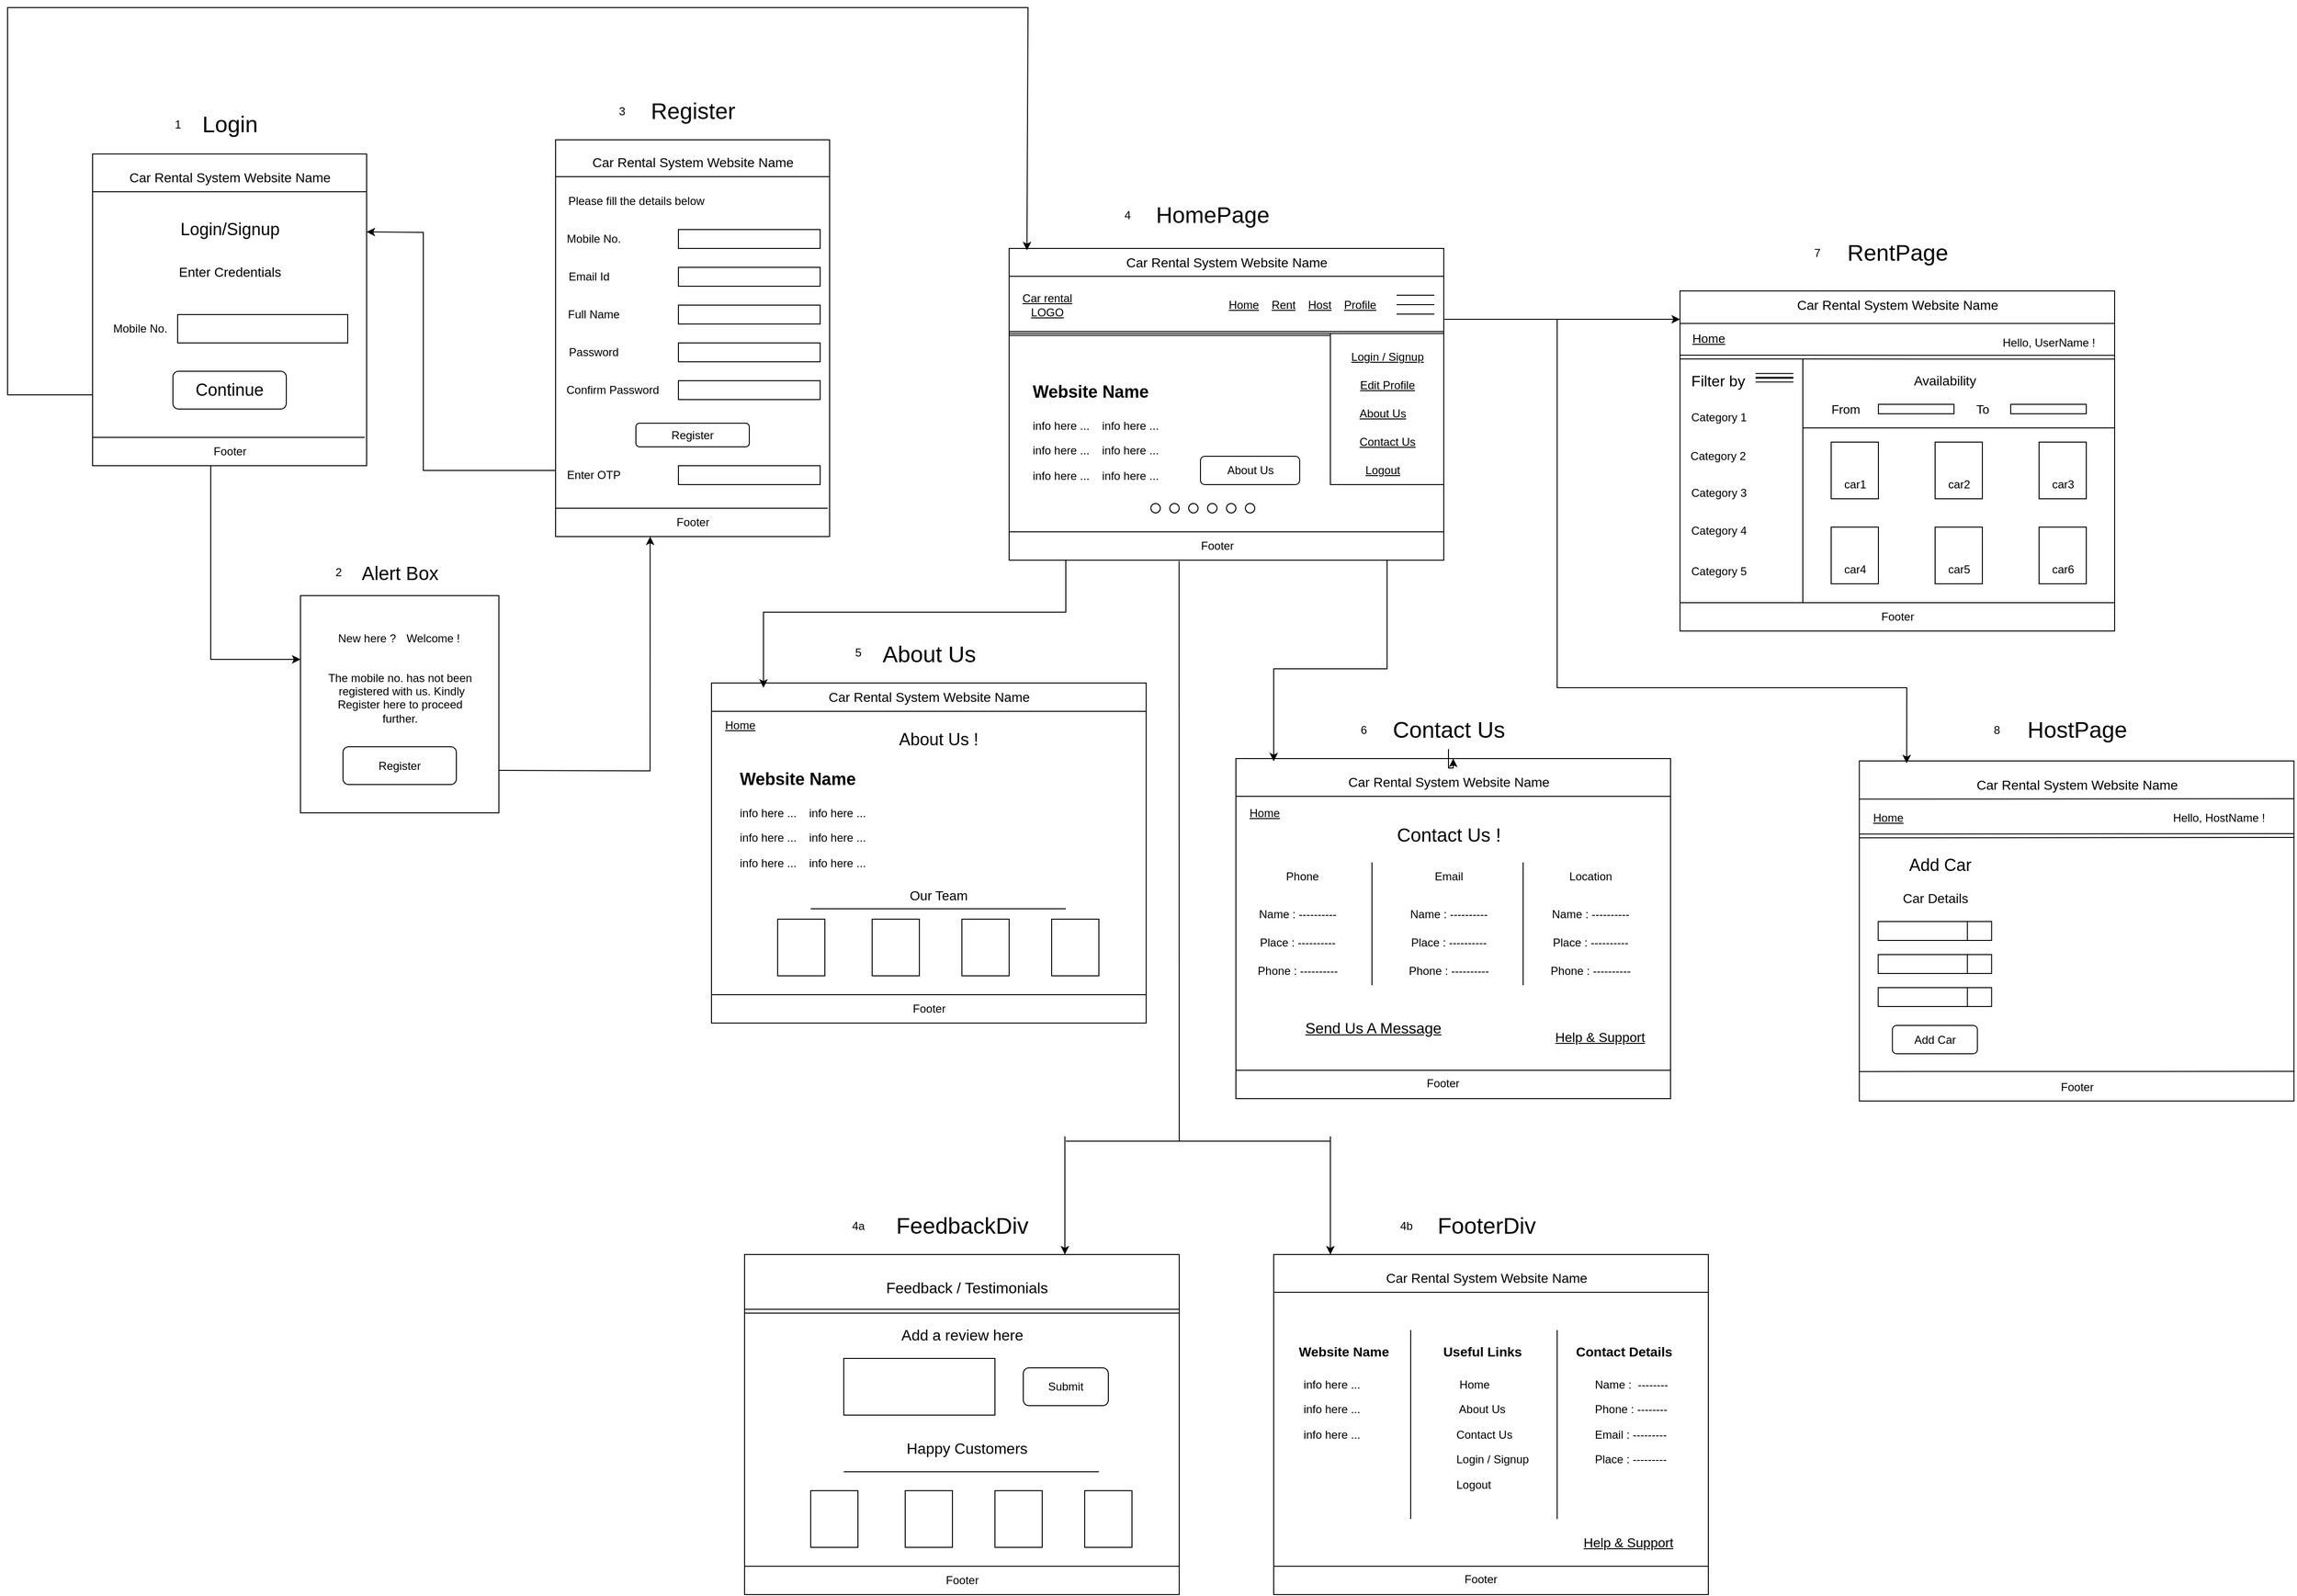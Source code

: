 <mxfile version="22.1.4" type="device">
  <diagram name="Page-1" id="d1fSnwdY0fgnWP945m82">
    <mxGraphModel dx="4855" dy="1988" grid="1" gridSize="10" guides="1" tooltips="1" connect="1" arrows="1" fold="1" page="1" pageScale="1" pageWidth="850" pageHeight="1100" math="0" shadow="0">
      <root>
        <mxCell id="0" />
        <mxCell id="1" parent="0" />
        <mxCell id="uoR5SwAv-VkT-o3-R5-F-2" value="" style="rounded=0;whiteSpace=wrap;html=1;" vertex="1" parent="1">
          <mxGeometry x="-350" y="235" width="290" height="330" as="geometry" />
        </mxCell>
        <mxCell id="uoR5SwAv-VkT-o3-R5-F-3" value="" style="rounded=0;whiteSpace=wrap;html=1;" vertex="1" parent="1">
          <mxGeometry x="-130" y="702.5" width="210" height="230" as="geometry" />
        </mxCell>
        <mxCell id="uoR5SwAv-VkT-o3-R5-F-9" value="" style="endArrow=none;html=1;rounded=0;" edge="1" parent="1">
          <mxGeometry width="50" height="50" relative="1" as="geometry">
            <mxPoint x="-350" y="275" as="sourcePoint" />
            <mxPoint x="-60" y="275" as="targetPoint" />
          </mxGeometry>
        </mxCell>
        <mxCell id="uoR5SwAv-VkT-o3-R5-F-10" value="&lt;font style=&quot;font-size: 14px;&quot;&gt;Car Rental System Website Name&lt;/font&gt;" style="text;html=1;align=center;verticalAlign=middle;resizable=0;points=[];autosize=1;strokeColor=none;fillColor=none;" vertex="1" parent="1">
          <mxGeometry x="-325" y="245" width="240" height="30" as="geometry" />
        </mxCell>
        <mxCell id="uoR5SwAv-VkT-o3-R5-F-11" value="&lt;font style=&quot;font-size: 18px;&quot;&gt;Login/Signup&lt;/font&gt;" style="text;html=1;align=center;verticalAlign=middle;resizable=0;points=[];autosize=1;strokeColor=none;fillColor=none;" vertex="1" parent="1">
          <mxGeometry x="-270" y="295" width="130" height="40" as="geometry" />
        </mxCell>
        <mxCell id="uoR5SwAv-VkT-o3-R5-F-12" value="&lt;font style=&quot;font-size: 14px;&quot;&gt;Enter Credentials&lt;/font&gt;" style="text;html=1;align=center;verticalAlign=middle;resizable=0;points=[];autosize=1;strokeColor=none;fillColor=none;" vertex="1" parent="1">
          <mxGeometry x="-270" y="345" width="130" height="30" as="geometry" />
        </mxCell>
        <mxCell id="uoR5SwAv-VkT-o3-R5-F-14" value="" style="rounded=0;whiteSpace=wrap;html=1;" vertex="1" parent="1">
          <mxGeometry x="-260" y="405" width="180" height="30" as="geometry" />
        </mxCell>
        <mxCell id="uoR5SwAv-VkT-o3-R5-F-17" value="Mobile No." style="text;html=1;align=center;verticalAlign=middle;resizable=0;points=[];autosize=1;strokeColor=none;fillColor=none;" vertex="1" parent="1">
          <mxGeometry x="-340" y="405" width="80" height="30" as="geometry" />
        </mxCell>
        <mxCell id="uoR5SwAv-VkT-o3-R5-F-18" value="&lt;font style=&quot;font-size: 18px;&quot;&gt;Continue&lt;/font&gt;" style="rounded=1;whiteSpace=wrap;html=1;" vertex="1" parent="1">
          <mxGeometry x="-265" y="465" width="120" height="40" as="geometry" />
        </mxCell>
        <mxCell id="uoR5SwAv-VkT-o3-R5-F-19" value="" style="endArrow=none;html=1;rounded=0;entryX=0.993;entryY=0.909;entryDx=0;entryDy=0;entryPerimeter=0;" edge="1" parent="1" target="uoR5SwAv-VkT-o3-R5-F-2">
          <mxGeometry width="50" height="50" relative="1" as="geometry">
            <mxPoint x="-350" y="535" as="sourcePoint" />
            <mxPoint x="-120" y="535" as="targetPoint" />
          </mxGeometry>
        </mxCell>
        <mxCell id="uoR5SwAv-VkT-o3-R5-F-20" value="Footer" style="text;html=1;align=center;verticalAlign=middle;resizable=0;points=[];autosize=1;strokeColor=none;fillColor=none;" vertex="1" parent="1">
          <mxGeometry x="-235" y="535" width="60" height="30" as="geometry" />
        </mxCell>
        <mxCell id="uoR5SwAv-VkT-o3-R5-F-22" value="&lt;font style=&quot;font-size: 20px;&quot;&gt;Alert Box&lt;/font&gt;" style="text;html=1;align=center;verticalAlign=middle;resizable=0;points=[];autosize=1;strokeColor=none;fillColor=none;" vertex="1" parent="1">
          <mxGeometry x="-75" y="657.5" width="100" height="40" as="geometry" />
        </mxCell>
        <mxCell id="uoR5SwAv-VkT-o3-R5-F-23" value="New here ?" style="text;html=1;align=center;verticalAlign=middle;resizable=0;points=[];autosize=1;strokeColor=none;fillColor=none;" vertex="1" parent="1">
          <mxGeometry x="-100" y="732.5" width="80" height="30" as="geometry" />
        </mxCell>
        <mxCell id="uoR5SwAv-VkT-o3-R5-F-24" value="Welcome !" style="text;html=1;align=center;verticalAlign=middle;resizable=0;points=[];autosize=1;strokeColor=none;fillColor=none;" vertex="1" parent="1">
          <mxGeometry x="-30" y="732.5" width="80" height="30" as="geometry" />
        </mxCell>
        <mxCell id="uoR5SwAv-VkT-o3-R5-F-25" value="&lt;div&gt;The mobile no. has not been&lt;/div&gt;&lt;div&gt;&amp;nbsp;registered with us. Kindly&lt;/div&gt;&lt;div&gt;Register here to proceed &lt;br&gt;&lt;/div&gt;&lt;div&gt;further.&lt;/div&gt;&lt;div&gt;&lt;br&gt; &lt;/div&gt;" style="text;html=1;align=center;verticalAlign=middle;resizable=0;points=[];autosize=1;strokeColor=none;fillColor=none;" vertex="1" parent="1">
          <mxGeometry x="-115" y="772.5" width="180" height="90" as="geometry" />
        </mxCell>
        <mxCell id="uoR5SwAv-VkT-o3-R5-F-26" value="Register" style="rounded=1;whiteSpace=wrap;html=1;" vertex="1" parent="1">
          <mxGeometry x="-85" y="862.5" width="120" height="40" as="geometry" />
        </mxCell>
        <mxCell id="uoR5SwAv-VkT-o3-R5-F-27" value="" style="rounded=0;whiteSpace=wrap;html=1;" vertex="1" parent="1">
          <mxGeometry x="140" y="220" width="290" height="420" as="geometry" />
        </mxCell>
        <mxCell id="uoR5SwAv-VkT-o3-R5-F-28" value="" style="endArrow=none;html=1;rounded=0;" edge="1" parent="1">
          <mxGeometry width="50" height="50" relative="1" as="geometry">
            <mxPoint x="140" y="259" as="sourcePoint" />
            <mxPoint x="430" y="259" as="targetPoint" />
          </mxGeometry>
        </mxCell>
        <mxCell id="uoR5SwAv-VkT-o3-R5-F-29" value="&lt;font style=&quot;font-size: 14px;&quot;&gt;Car Rental System Website Name&lt;/font&gt;" style="text;html=1;align=center;verticalAlign=middle;resizable=0;points=[];autosize=1;strokeColor=none;fillColor=none;" vertex="1" parent="1">
          <mxGeometry x="165" y="229" width="240" height="30" as="geometry" />
        </mxCell>
        <mxCell id="uoR5SwAv-VkT-o3-R5-F-32" value="Footer" style="text;html=1;align=center;verticalAlign=middle;resizable=0;points=[];autosize=1;strokeColor=none;fillColor=none;" vertex="1" parent="1">
          <mxGeometry x="255" y="610" width="60" height="30" as="geometry" />
        </mxCell>
        <mxCell id="uoR5SwAv-VkT-o3-R5-F-33" value="Please fill the details below" style="text;html=1;align=center;verticalAlign=middle;resizable=0;points=[];autosize=1;strokeColor=none;fillColor=none;" vertex="1" parent="1">
          <mxGeometry x="140" y="270" width="170" height="30" as="geometry" />
        </mxCell>
        <mxCell id="uoR5SwAv-VkT-o3-R5-F-34" value="Mobile No." style="text;html=1;align=center;verticalAlign=middle;resizable=0;points=[];autosize=1;strokeColor=none;fillColor=none;" vertex="1" parent="1">
          <mxGeometry x="140" y="310" width="80" height="30" as="geometry" />
        </mxCell>
        <mxCell id="uoR5SwAv-VkT-o3-R5-F-35" value="Email Id" style="text;html=1;align=center;verticalAlign=middle;resizable=0;points=[];autosize=1;strokeColor=none;fillColor=none;" vertex="1" parent="1">
          <mxGeometry x="140" y="350" width="70" height="30" as="geometry" />
        </mxCell>
        <mxCell id="uoR5SwAv-VkT-o3-R5-F-36" value="Full Name" style="text;html=1;align=center;verticalAlign=middle;resizable=0;points=[];autosize=1;strokeColor=none;fillColor=none;" vertex="1" parent="1">
          <mxGeometry x="140" y="390" width="80" height="30" as="geometry" />
        </mxCell>
        <mxCell id="uoR5SwAv-VkT-o3-R5-F-37" value="Password" style="text;html=1;align=center;verticalAlign=middle;resizable=0;points=[];autosize=1;strokeColor=none;fillColor=none;" vertex="1" parent="1">
          <mxGeometry x="140" y="430" width="80" height="30" as="geometry" />
        </mxCell>
        <mxCell id="uoR5SwAv-VkT-o3-R5-F-38" value="Confirm Password" style="text;html=1;align=center;verticalAlign=middle;resizable=0;points=[];autosize=1;strokeColor=none;fillColor=none;" vertex="1" parent="1">
          <mxGeometry x="140" y="470" width="120" height="30" as="geometry" />
        </mxCell>
        <mxCell id="uoR5SwAv-VkT-o3-R5-F-40" value="" style="rounded=0;whiteSpace=wrap;html=1;" vertex="1" parent="1">
          <mxGeometry x="270" y="475" width="150" height="20" as="geometry" />
        </mxCell>
        <mxCell id="uoR5SwAv-VkT-o3-R5-F-41" value="" style="rounded=0;whiteSpace=wrap;html=1;" vertex="1" parent="1">
          <mxGeometry x="270" y="435" width="150" height="20" as="geometry" />
        </mxCell>
        <mxCell id="uoR5SwAv-VkT-o3-R5-F-42" value="" style="rounded=0;whiteSpace=wrap;html=1;" vertex="1" parent="1">
          <mxGeometry x="270" y="395" width="150" height="20" as="geometry" />
        </mxCell>
        <mxCell id="uoR5SwAv-VkT-o3-R5-F-43" value="" style="rounded=0;whiteSpace=wrap;html=1;" vertex="1" parent="1">
          <mxGeometry x="270" y="355" width="150" height="20" as="geometry" />
        </mxCell>
        <mxCell id="uoR5SwAv-VkT-o3-R5-F-44" value="" style="rounded=0;whiteSpace=wrap;html=1;" vertex="1" parent="1">
          <mxGeometry x="270" y="315" width="150" height="20" as="geometry" />
        </mxCell>
        <mxCell id="uoR5SwAv-VkT-o3-R5-F-47" value="" style="endArrow=none;html=1;rounded=0;" edge="1" parent="1">
          <mxGeometry width="50" height="50" relative="1" as="geometry">
            <mxPoint x="1070" y="295" as="sourcePoint" />
            <mxPoint x="1070" y="295" as="targetPoint" />
          </mxGeometry>
        </mxCell>
        <mxCell id="uoR5SwAv-VkT-o3-R5-F-48" value="" style="endArrow=none;html=1;rounded=0;entryX=0.993;entryY=0.909;entryDx=0;entryDy=0;entryPerimeter=0;" edge="1" parent="1">
          <mxGeometry width="50" height="50" relative="1" as="geometry">
            <mxPoint x="140" y="610" as="sourcePoint" />
            <mxPoint x="428" y="610" as="targetPoint" />
          </mxGeometry>
        </mxCell>
        <mxCell id="uoR5SwAv-VkT-o3-R5-F-49" value="Register" style="rounded=1;whiteSpace=wrap;html=1;" vertex="1" parent="1">
          <mxGeometry x="225" y="520" width="120" height="25" as="geometry" />
        </mxCell>
        <mxCell id="uoR5SwAv-VkT-o3-R5-F-50" value="Enter OTP" style="text;html=1;align=center;verticalAlign=middle;resizable=0;points=[];autosize=1;strokeColor=none;fillColor=none;" vertex="1" parent="1">
          <mxGeometry x="140" y="560" width="80" height="30" as="geometry" />
        </mxCell>
        <mxCell id="uoR5SwAv-VkT-o3-R5-F-51" value="" style="rounded=0;whiteSpace=wrap;html=1;" vertex="1" parent="1">
          <mxGeometry x="270" y="565" width="150" height="20" as="geometry" />
        </mxCell>
        <mxCell id="uoR5SwAv-VkT-o3-R5-F-52" value="&lt;font style=&quot;font-size: 24px;&quot;&gt;Login&lt;/font&gt;" style="text;html=1;align=center;verticalAlign=middle;resizable=0;points=[];autosize=1;strokeColor=none;fillColor=none;" vertex="1" parent="1">
          <mxGeometry x="-245" y="184" width="80" height="40" as="geometry" />
        </mxCell>
        <mxCell id="uoR5SwAv-VkT-o3-R5-F-53" value="&lt;font style=&quot;font-size: 24px;&quot;&gt;Register&lt;/font&gt;" style="text;html=1;align=center;verticalAlign=middle;resizable=0;points=[];autosize=1;strokeColor=none;fillColor=none;" vertex="1" parent="1">
          <mxGeometry x="230" y="170" width="110" height="40" as="geometry" />
        </mxCell>
        <mxCell id="uoR5SwAv-VkT-o3-R5-F-54" value="" style="rounded=0;whiteSpace=wrap;html=1;" vertex="1" parent="1">
          <mxGeometry x="620" y="335" width="460" height="330" as="geometry" />
        </mxCell>
        <mxCell id="uoR5SwAv-VkT-o3-R5-F-57" value="" style="endArrow=none;html=1;rounded=0;entryX=1;entryY=0.894;entryDx=0;entryDy=0;entryPerimeter=0;" edge="1" parent="1">
          <mxGeometry width="50" height="50" relative="1" as="geometry">
            <mxPoint x="620" y="635" as="sourcePoint" />
            <mxPoint x="1080" y="635.02" as="targetPoint" />
          </mxGeometry>
        </mxCell>
        <mxCell id="uoR5SwAv-VkT-o3-R5-F-58" value="Footer" style="text;html=1;align=center;verticalAlign=middle;resizable=0;points=[];autosize=1;strokeColor=none;fillColor=none;" vertex="1" parent="1">
          <mxGeometry x="810" y="635" width="60" height="30" as="geometry" />
        </mxCell>
        <mxCell id="uoR5SwAv-VkT-o3-R5-F-59" value="" style="endArrow=none;html=1;rounded=0;entryX=1;entryY=0.894;entryDx=0;entryDy=0;entryPerimeter=0;" edge="1" parent="1">
          <mxGeometry width="50" height="50" relative="1" as="geometry">
            <mxPoint x="620" y="364.5" as="sourcePoint" />
            <mxPoint x="1080" y="364.5" as="targetPoint" />
          </mxGeometry>
        </mxCell>
        <mxCell id="uoR5SwAv-VkT-o3-R5-F-61" value="&lt;font style=&quot;font-size: 14px;&quot;&gt;Car Rental System Website Name&lt;/font&gt;" style="text;html=1;align=center;verticalAlign=middle;resizable=0;points=[];autosize=1;strokeColor=none;fillColor=none;" vertex="1" parent="1">
          <mxGeometry x="730" y="335" width="240" height="30" as="geometry" />
        </mxCell>
        <mxCell id="uoR5SwAv-VkT-o3-R5-F-63" value="" style="endArrow=none;html=1;rounded=0;" edge="1" parent="1">
          <mxGeometry width="50" height="50" relative="1" as="geometry">
            <mxPoint x="620" y="425" as="sourcePoint" />
            <mxPoint x="1080" y="425" as="targetPoint" />
          </mxGeometry>
        </mxCell>
        <mxCell id="uoR5SwAv-VkT-o3-R5-F-64" value="&lt;div&gt;&lt;u&gt;Car rental &lt;br&gt;&lt;/u&gt;&lt;/div&gt;&lt;div&gt;&lt;u&gt;LOGO&lt;br&gt;&lt;/u&gt;&lt;/div&gt;" style="text;html=1;align=center;verticalAlign=middle;resizable=0;points=[];autosize=1;strokeColor=none;fillColor=none;" vertex="1" parent="1">
          <mxGeometry x="620" y="375" width="80" height="40" as="geometry" />
        </mxCell>
        <mxCell id="uoR5SwAv-VkT-o3-R5-F-65" value="&lt;u&gt;Home&lt;/u&gt;&amp;nbsp;&amp;nbsp;&amp;nbsp; &lt;u&gt;Rent&lt;/u&gt;&amp;nbsp;&amp;nbsp;&amp;nbsp; &lt;u&gt;Host&lt;/u&gt;&amp;nbsp;&amp;nbsp;&amp;nbsp; &lt;u&gt;Profile&lt;/u&gt;" style="text;html=1;align=center;verticalAlign=middle;resizable=0;points=[];autosize=1;strokeColor=none;fillColor=none;" vertex="1" parent="1">
          <mxGeometry x="840" y="380" width="180" height="30" as="geometry" />
        </mxCell>
        <mxCell id="uoR5SwAv-VkT-o3-R5-F-66" value="" style="shape=link;html=1;rounded=0;" edge="1" parent="1">
          <mxGeometry width="100" relative="1" as="geometry">
            <mxPoint x="620" y="425" as="sourcePoint" />
            <mxPoint x="1080" y="425" as="targetPoint" />
          </mxGeometry>
        </mxCell>
        <mxCell id="uoR5SwAv-VkT-o3-R5-F-68" value="" style="endArrow=none;html=1;rounded=0;" edge="1" parent="1">
          <mxGeometry width="50" height="50" relative="1" as="geometry">
            <mxPoint x="1030" y="384.5" as="sourcePoint" />
            <mxPoint x="1070" y="384.5" as="targetPoint" />
          </mxGeometry>
        </mxCell>
        <mxCell id="uoR5SwAv-VkT-o3-R5-F-69" value="" style="endArrow=none;html=1;rounded=0;" edge="1" parent="1">
          <mxGeometry width="50" height="50" relative="1" as="geometry">
            <mxPoint x="1030" y="394.5" as="sourcePoint" />
            <mxPoint x="1070" y="394.5" as="targetPoint" />
          </mxGeometry>
        </mxCell>
        <mxCell id="uoR5SwAv-VkT-o3-R5-F-70" value="" style="endArrow=none;html=1;rounded=0;" edge="1" parent="1">
          <mxGeometry width="50" height="50" relative="1" as="geometry">
            <mxPoint x="1030" y="404.5" as="sourcePoint" />
            <mxPoint x="1070" y="404.5" as="targetPoint" />
          </mxGeometry>
        </mxCell>
        <mxCell id="uoR5SwAv-VkT-o3-R5-F-71" value="" style="rounded=0;whiteSpace=wrap;html=1;" vertex="1" parent="1">
          <mxGeometry x="960" y="425" width="120" height="160" as="geometry" />
        </mxCell>
        <mxCell id="uoR5SwAv-VkT-o3-R5-F-72" value="&lt;u&gt;Login / Signup&lt;/u&gt;" style="text;html=1;align=center;verticalAlign=middle;resizable=0;points=[];autosize=1;strokeColor=none;fillColor=none;" vertex="1" parent="1">
          <mxGeometry x="970" y="435" width="100" height="30" as="geometry" />
        </mxCell>
        <mxCell id="uoR5SwAv-VkT-o3-R5-F-73" value="&lt;u&gt;Edit Profile&lt;/u&gt;" style="text;html=1;align=center;verticalAlign=middle;resizable=0;points=[];autosize=1;strokeColor=none;fillColor=none;" vertex="1" parent="1">
          <mxGeometry x="980" y="465" width="80" height="30" as="geometry" />
        </mxCell>
        <mxCell id="uoR5SwAv-VkT-o3-R5-F-74" value="&lt;u&gt;About Us&lt;/u&gt;" style="text;html=1;align=center;verticalAlign=middle;resizable=0;points=[];autosize=1;strokeColor=none;fillColor=none;" vertex="1" parent="1">
          <mxGeometry x="980" y="495" width="70" height="30" as="geometry" />
        </mxCell>
        <mxCell id="uoR5SwAv-VkT-o3-R5-F-75" value="&lt;u&gt;Contact Us&lt;/u&gt;" style="text;html=1;align=center;verticalAlign=middle;resizable=0;points=[];autosize=1;strokeColor=none;fillColor=none;" vertex="1" parent="1">
          <mxGeometry x="980" y="525" width="80" height="30" as="geometry" />
        </mxCell>
        <mxCell id="uoR5SwAv-VkT-o3-R5-F-76" value="&lt;u&gt;Logout&lt;/u&gt;" style="text;html=1;align=center;verticalAlign=middle;resizable=0;points=[];autosize=1;strokeColor=none;fillColor=none;" vertex="1" parent="1">
          <mxGeometry x="985" y="555" width="60" height="30" as="geometry" />
        </mxCell>
        <mxCell id="uoR5SwAv-VkT-o3-R5-F-77" value="&lt;h1&gt;&lt;font style=&quot;font-size: 18px;&quot;&gt;Website Name&lt;/font&gt;&lt;br&gt;&lt;/h1&gt;&lt;p&gt;info here ...&amp;nbsp;&amp;nbsp;&amp;nbsp; info here ...&amp;nbsp; &lt;br&gt;&lt;/p&gt;&lt;p&gt;info here ... &amp;nbsp;&amp;nbsp; info here ... &lt;br&gt;&lt;/p&gt;&lt;p&gt;info here ...&amp;nbsp;&amp;nbsp;&amp;nbsp; info here ...&lt;br&gt;&lt;/p&gt;&lt;p&gt;&lt;/p&gt;" style="text;html=1;strokeColor=none;fillColor=none;spacing=5;spacingTop=-20;whiteSpace=wrap;overflow=hidden;rounded=0;" vertex="1" parent="1">
          <mxGeometry x="640" y="465" width="190" height="120" as="geometry" />
        </mxCell>
        <mxCell id="uoR5SwAv-VkT-o3-R5-F-79" value="About Us" style="rounded=1;whiteSpace=wrap;html=1;" vertex="1" parent="1">
          <mxGeometry x="822.5" y="555" width="105" height="30" as="geometry" />
        </mxCell>
        <mxCell id="uoR5SwAv-VkT-o3-R5-F-81" value="" style="ellipse;whiteSpace=wrap;html=1;aspect=fixed;" vertex="1" parent="1">
          <mxGeometry x="770" y="605" width="10" height="10" as="geometry" />
        </mxCell>
        <mxCell id="uoR5SwAv-VkT-o3-R5-F-82" value="" style="ellipse;whiteSpace=wrap;html=1;aspect=fixed;" vertex="1" parent="1">
          <mxGeometry x="790" y="605" width="10" height="10" as="geometry" />
        </mxCell>
        <mxCell id="uoR5SwAv-VkT-o3-R5-F-83" value="" style="ellipse;whiteSpace=wrap;html=1;aspect=fixed;" vertex="1" parent="1">
          <mxGeometry x="810" y="605" width="10" height="10" as="geometry" />
        </mxCell>
        <mxCell id="uoR5SwAv-VkT-o3-R5-F-84" value="" style="ellipse;whiteSpace=wrap;html=1;aspect=fixed;" vertex="1" parent="1">
          <mxGeometry x="830" y="605" width="10" height="10" as="geometry" />
        </mxCell>
        <mxCell id="uoR5SwAv-VkT-o3-R5-F-85" value="" style="ellipse;whiteSpace=wrap;html=1;aspect=fixed;" vertex="1" parent="1">
          <mxGeometry x="850" y="605" width="10" height="10" as="geometry" />
        </mxCell>
        <mxCell id="uoR5SwAv-VkT-o3-R5-F-86" value="" style="ellipse;whiteSpace=wrap;html=1;aspect=fixed;" vertex="1" parent="1">
          <mxGeometry x="870" y="605" width="10" height="10" as="geometry" />
        </mxCell>
        <mxCell id="uoR5SwAv-VkT-o3-R5-F-87" value="" style="rounded=0;whiteSpace=wrap;html=1;" vertex="1" parent="1">
          <mxGeometry x="305" y="795" width="460" height="360" as="geometry" />
        </mxCell>
        <mxCell id="uoR5SwAv-VkT-o3-R5-F-88" value="&lt;font style=&quot;font-size: 24px;&quot;&gt;About Us&lt;/font&gt;" style="text;html=1;align=center;verticalAlign=middle;resizable=0;points=[];autosize=1;strokeColor=none;fillColor=none;" vertex="1" parent="1">
          <mxGeometry x="475" y="745" width="120" height="40" as="geometry" />
        </mxCell>
        <mxCell id="uoR5SwAv-VkT-o3-R5-F-89" value="&lt;font style=&quot;font-size: 14px;&quot;&gt;Car Rental System Website Name&lt;/font&gt;" style="text;html=1;align=center;verticalAlign=middle;resizable=0;points=[];autosize=1;strokeColor=none;fillColor=none;" vertex="1" parent="1">
          <mxGeometry x="415" y="795" width="240" height="30" as="geometry" />
        </mxCell>
        <mxCell id="uoR5SwAv-VkT-o3-R5-F-90" value="" style="endArrow=none;html=1;rounded=0;entryX=1;entryY=0.894;entryDx=0;entryDy=0;entryPerimeter=0;" edge="1" parent="1">
          <mxGeometry width="50" height="50" relative="1" as="geometry">
            <mxPoint x="305" y="825" as="sourcePoint" />
            <mxPoint x="765" y="825" as="targetPoint" />
          </mxGeometry>
        </mxCell>
        <mxCell id="uoR5SwAv-VkT-o3-R5-F-91" value="Footer" style="text;html=1;align=center;verticalAlign=middle;resizable=0;points=[];autosize=1;strokeColor=none;fillColor=none;" vertex="1" parent="1">
          <mxGeometry x="505" y="1125" width="60" height="30" as="geometry" />
        </mxCell>
        <mxCell id="uoR5SwAv-VkT-o3-R5-F-92" value="" style="endArrow=none;html=1;rounded=0;entryX=1;entryY=0.894;entryDx=0;entryDy=0;entryPerimeter=0;" edge="1" parent="1">
          <mxGeometry width="50" height="50" relative="1" as="geometry">
            <mxPoint x="305" y="1125" as="sourcePoint" />
            <mxPoint x="765" y="1125.02" as="targetPoint" />
          </mxGeometry>
        </mxCell>
        <mxCell id="uoR5SwAv-VkT-o3-R5-F-93" value="&lt;font style=&quot;font-size: 18px;&quot;&gt;About Us !&lt;/font&gt;" style="text;html=1;align=center;verticalAlign=middle;resizable=0;points=[];autosize=1;strokeColor=none;fillColor=none;" vertex="1" parent="1">
          <mxGeometry x="490" y="835" width="110" height="40" as="geometry" />
        </mxCell>
        <mxCell id="uoR5SwAv-VkT-o3-R5-F-97" value="&lt;h1&gt;&lt;font style=&quot;font-size: 18px;&quot;&gt;Website Name&lt;/font&gt;&lt;br&gt;&lt;/h1&gt;&lt;p&gt;info here ...&amp;nbsp;&amp;nbsp;&amp;nbsp; info here ...&amp;nbsp; &lt;br&gt;&lt;/p&gt;&lt;p&gt;info here ... &amp;nbsp;&amp;nbsp; info here ... &lt;br&gt;&lt;/p&gt;&lt;p&gt;info here ...&amp;nbsp;&amp;nbsp;&amp;nbsp; info here ...&lt;br&gt;&lt;/p&gt;&lt;p&gt;&lt;/p&gt;" style="text;html=1;strokeColor=none;fillColor=none;spacing=5;spacingTop=-20;whiteSpace=wrap;overflow=hidden;rounded=0;" vertex="1" parent="1">
          <mxGeometry x="330" y="875" width="190" height="120" as="geometry" />
        </mxCell>
        <mxCell id="uoR5SwAv-VkT-o3-R5-F-114" value="&lt;font style=&quot;font-size: 14px;&quot;&gt;Our Team&lt;/font&gt;" style="text;html=1;align=center;verticalAlign=middle;resizable=0;points=[];autosize=1;strokeColor=none;fillColor=none;" vertex="1" parent="1">
          <mxGeometry x="500" y="1005" width="90" height="30" as="geometry" />
        </mxCell>
        <mxCell id="uoR5SwAv-VkT-o3-R5-F-115" value="" style="endArrow=none;html=1;rounded=0;" edge="1" parent="1">
          <mxGeometry width="50" height="50" relative="1" as="geometry">
            <mxPoint x="410" y="1034" as="sourcePoint" />
            <mxPoint x="680" y="1034" as="targetPoint" />
          </mxGeometry>
        </mxCell>
        <mxCell id="uoR5SwAv-VkT-o3-R5-F-116" value="" style="rounded=0;whiteSpace=wrap;html=1;" vertex="1" parent="1">
          <mxGeometry x="570" y="1045" width="50" height="60" as="geometry" />
        </mxCell>
        <mxCell id="uoR5SwAv-VkT-o3-R5-F-124" value="" style="rounded=0;whiteSpace=wrap;html=1;" vertex="1" parent="1">
          <mxGeometry x="475" y="1045" width="50" height="60" as="geometry" />
        </mxCell>
        <mxCell id="uoR5SwAv-VkT-o3-R5-F-125" value="" style="rounded=0;whiteSpace=wrap;html=1;" vertex="1" parent="1">
          <mxGeometry x="375" y="1045" width="50" height="60" as="geometry" />
        </mxCell>
        <mxCell id="uoR5SwAv-VkT-o3-R5-F-126" value="" style="rounded=0;whiteSpace=wrap;html=1;" vertex="1" parent="1">
          <mxGeometry x="665" y="1045" width="50" height="60" as="geometry" />
        </mxCell>
        <mxCell id="uoR5SwAv-VkT-o3-R5-F-128" value="" style="rounded=0;whiteSpace=wrap;html=1;" vertex="1" parent="1">
          <mxGeometry x="860" y="875" width="460" height="360" as="geometry" />
        </mxCell>
        <mxCell id="uoR5SwAv-VkT-o3-R5-F-335" value="" style="edgeStyle=orthogonalEdgeStyle;rounded=0;orthogonalLoop=1;jettySize=auto;html=1;" edge="1" parent="1" source="uoR5SwAv-VkT-o3-R5-F-129" target="uoR5SwAv-VkT-o3-R5-F-128">
          <mxGeometry relative="1" as="geometry" />
        </mxCell>
        <mxCell id="uoR5SwAv-VkT-o3-R5-F-129" value="&lt;font style=&quot;font-size: 24px;&quot;&gt;Contact Us&lt;/font&gt;" style="text;html=1;align=center;verticalAlign=middle;resizable=0;points=[];autosize=1;strokeColor=none;fillColor=none;" vertex="1" parent="1">
          <mxGeometry x="1015" y="825" width="140" height="40" as="geometry" />
        </mxCell>
        <mxCell id="uoR5SwAv-VkT-o3-R5-F-130" value="&lt;font style=&quot;font-size: 14px;&quot;&gt;Car Rental System Website Name&lt;/font&gt;" style="text;html=1;align=center;verticalAlign=middle;resizable=0;points=[];autosize=1;strokeColor=none;fillColor=none;" vertex="1" parent="1">
          <mxGeometry x="965" y="885" width="240" height="30" as="geometry" />
        </mxCell>
        <mxCell id="uoR5SwAv-VkT-o3-R5-F-131" value="" style="endArrow=none;html=1;rounded=0;entryX=1;entryY=0.894;entryDx=0;entryDy=0;entryPerimeter=0;" edge="1" parent="1">
          <mxGeometry width="50" height="50" relative="1" as="geometry">
            <mxPoint x="860" y="915" as="sourcePoint" />
            <mxPoint x="1320" y="915" as="targetPoint" />
          </mxGeometry>
        </mxCell>
        <mxCell id="uoR5SwAv-VkT-o3-R5-F-132" value="&lt;font style=&quot;font-size: 20px;&quot;&gt;Contact Us !&lt;/font&gt;" style="text;html=1;align=center;verticalAlign=middle;resizable=0;points=[];autosize=1;strokeColor=none;fillColor=none;" vertex="1" parent="1">
          <mxGeometry x="1020" y="935" width="130" height="40" as="geometry" />
        </mxCell>
        <mxCell id="uoR5SwAv-VkT-o3-R5-F-133" value="Phone" style="text;html=1;align=center;verticalAlign=middle;resizable=0;points=[];autosize=1;strokeColor=none;fillColor=none;" vertex="1" parent="1">
          <mxGeometry x="900" y="985" width="60" height="30" as="geometry" />
        </mxCell>
        <mxCell id="uoR5SwAv-VkT-o3-R5-F-134" value="Email" style="text;html=1;align=center;verticalAlign=middle;resizable=0;points=[];autosize=1;strokeColor=none;fillColor=none;" vertex="1" parent="1">
          <mxGeometry x="1060" y="985" width="50" height="30" as="geometry" />
        </mxCell>
        <mxCell id="uoR5SwAv-VkT-o3-R5-F-135" value="Location" style="text;html=1;align=center;verticalAlign=middle;resizable=0;points=[];autosize=1;strokeColor=none;fillColor=none;" vertex="1" parent="1">
          <mxGeometry x="1200" y="985" width="70" height="30" as="geometry" />
        </mxCell>
        <mxCell id="uoR5SwAv-VkT-o3-R5-F-136" value="" style="endArrow=none;html=1;rounded=0;" edge="1" parent="1">
          <mxGeometry width="50" height="50" relative="1" as="geometry">
            <mxPoint x="1004" y="1115" as="sourcePoint" />
            <mxPoint x="1004" y="985" as="targetPoint" />
          </mxGeometry>
        </mxCell>
        <mxCell id="uoR5SwAv-VkT-o3-R5-F-137" value="" style="endArrow=none;html=1;rounded=0;" edge="1" parent="1">
          <mxGeometry width="50" height="50" relative="1" as="geometry">
            <mxPoint x="1164" y="1115" as="sourcePoint" />
            <mxPoint x="1164" y="985" as="targetPoint" />
          </mxGeometry>
        </mxCell>
        <mxCell id="uoR5SwAv-VkT-o3-R5-F-138" value="Name : ----------" style="text;html=1;align=center;verticalAlign=middle;resizable=0;points=[];autosize=1;strokeColor=none;fillColor=none;" vertex="1" parent="1">
          <mxGeometry x="870" y="1025" width="110" height="30" as="geometry" />
        </mxCell>
        <mxCell id="uoR5SwAv-VkT-o3-R5-F-139" value="Place : ----------" style="text;html=1;align=center;verticalAlign=middle;resizable=0;points=[];autosize=1;strokeColor=none;fillColor=none;" vertex="1" parent="1">
          <mxGeometry x="875" y="1055" width="100" height="30" as="geometry" />
        </mxCell>
        <mxCell id="uoR5SwAv-VkT-o3-R5-F-140" value="Phone : ----------" style="text;html=1;align=center;verticalAlign=middle;resizable=0;points=[];autosize=1;strokeColor=none;fillColor=none;" vertex="1" parent="1">
          <mxGeometry x="870" y="1085" width="110" height="30" as="geometry" />
        </mxCell>
        <mxCell id="uoR5SwAv-VkT-o3-R5-F-141" value="Name : ----------" style="text;html=1;align=center;verticalAlign=middle;resizable=0;points=[];autosize=1;strokeColor=none;fillColor=none;" vertex="1" parent="1">
          <mxGeometry x="1030" y="1025" width="110" height="30" as="geometry" />
        </mxCell>
        <mxCell id="uoR5SwAv-VkT-o3-R5-F-142" value="Place : ----------" style="text;html=1;align=center;verticalAlign=middle;resizable=0;points=[];autosize=1;strokeColor=none;fillColor=none;" vertex="1" parent="1">
          <mxGeometry x="1035" y="1055" width="100" height="30" as="geometry" />
        </mxCell>
        <mxCell id="uoR5SwAv-VkT-o3-R5-F-143" value="Phone : ----------" style="text;html=1;align=center;verticalAlign=middle;resizable=0;points=[];autosize=1;strokeColor=none;fillColor=none;" vertex="1" parent="1">
          <mxGeometry x="1030" y="1085" width="110" height="30" as="geometry" />
        </mxCell>
        <mxCell id="uoR5SwAv-VkT-o3-R5-F-144" value="Name : ----------" style="text;html=1;align=center;verticalAlign=middle;resizable=0;points=[];autosize=1;strokeColor=none;fillColor=none;" vertex="1" parent="1">
          <mxGeometry x="1180" y="1025" width="110" height="30" as="geometry" />
        </mxCell>
        <mxCell id="uoR5SwAv-VkT-o3-R5-F-145" value="Place : ----------" style="text;html=1;align=center;verticalAlign=middle;resizable=0;points=[];autosize=1;strokeColor=none;fillColor=none;" vertex="1" parent="1">
          <mxGeometry x="1185" y="1055" width="100" height="30" as="geometry" />
        </mxCell>
        <mxCell id="uoR5SwAv-VkT-o3-R5-F-146" value="Phone : ----------" style="text;html=1;align=center;verticalAlign=middle;resizable=0;points=[];autosize=1;strokeColor=none;fillColor=none;" vertex="1" parent="1">
          <mxGeometry x="1180" y="1085" width="110" height="30" as="geometry" />
        </mxCell>
        <mxCell id="uoR5SwAv-VkT-o3-R5-F-147" value="&lt;font style=&quot;font-size: 16px;&quot;&gt;&lt;u&gt;Send Us A Message&lt;/u&gt;&lt;/font&gt;" style="text;html=1;align=center;verticalAlign=middle;resizable=0;points=[];autosize=1;strokeColor=none;fillColor=none;" vertex="1" parent="1">
          <mxGeometry x="920" y="1145" width="170" height="30" as="geometry" />
        </mxCell>
        <mxCell id="uoR5SwAv-VkT-o3-R5-F-148" value="&lt;div&gt;&lt;font style=&quot;font-size: 14px;&quot;&gt;&lt;u&gt;Help &amp;amp;&lt;/u&gt;&lt;u&gt; Support&lt;br&gt;&lt;/u&gt;&lt;/font&gt;&lt;/div&gt;" style="text;html=1;align=center;verticalAlign=middle;resizable=0;points=[];autosize=1;strokeColor=none;fillColor=none;" vertex="1" parent="1">
          <mxGeometry x="1185" y="1155" width="120" height="30" as="geometry" />
        </mxCell>
        <mxCell id="uoR5SwAv-VkT-o3-R5-F-152" value="Footer" style="text;whiteSpace=wrap;html=1;" vertex="1" parent="1">
          <mxGeometry x="1060" y="1205" width="45" height="30" as="geometry" />
        </mxCell>
        <mxCell id="uoR5SwAv-VkT-o3-R5-F-154" value="" style="endArrow=none;html=1;rounded=0;entryX=1;entryY=0.894;entryDx=0;entryDy=0;entryPerimeter=0;" edge="1" parent="1">
          <mxGeometry width="50" height="50" relative="1" as="geometry">
            <mxPoint x="860" y="1205" as="sourcePoint" />
            <mxPoint x="1320" y="1205.02" as="targetPoint" />
          </mxGeometry>
        </mxCell>
        <mxCell id="uoR5SwAv-VkT-o3-R5-F-156" value="&lt;font style=&quot;font-size: 24px;&quot;&gt;HomePage&lt;/font&gt;" style="text;html=1;align=center;verticalAlign=middle;resizable=0;points=[];autosize=1;strokeColor=none;fillColor=none;" vertex="1" parent="1">
          <mxGeometry x="765" y="280" width="140" height="40" as="geometry" />
        </mxCell>
        <mxCell id="uoR5SwAv-VkT-o3-R5-F-157" value="" style="rounded=0;whiteSpace=wrap;html=1;" vertex="1" parent="1">
          <mxGeometry x="1330" y="380" width="460" height="360" as="geometry" />
        </mxCell>
        <mxCell id="uoR5SwAv-VkT-o3-R5-F-158" value="&lt;font style=&quot;font-size: 24px;&quot;&gt;RentPage&lt;/font&gt;" style="text;html=1;align=center;verticalAlign=middle;resizable=0;points=[];autosize=1;strokeColor=none;fillColor=none;" vertex="1" parent="1">
          <mxGeometry x="1495" y="320" width="130" height="40" as="geometry" />
        </mxCell>
        <mxCell id="uoR5SwAv-VkT-o3-R5-F-159" value="&lt;font style=&quot;font-size: 14px;&quot;&gt;Car Rental System Website Name&lt;/font&gt;" style="text;html=1;align=center;verticalAlign=middle;resizable=0;points=[];autosize=1;strokeColor=none;fillColor=none;" vertex="1" parent="1">
          <mxGeometry x="1440" y="380" width="240" height="30" as="geometry" />
        </mxCell>
        <mxCell id="uoR5SwAv-VkT-o3-R5-F-160" value="" style="endArrow=none;html=1;rounded=0;entryX=1;entryY=0.894;entryDx=0;entryDy=0;entryPerimeter=0;" edge="1" parent="1">
          <mxGeometry width="50" height="50" relative="1" as="geometry">
            <mxPoint x="1330" y="414.41" as="sourcePoint" />
            <mxPoint x="1790" y="414.41" as="targetPoint" />
          </mxGeometry>
        </mxCell>
        <mxCell id="uoR5SwAv-VkT-o3-R5-F-161" value="Footer" style="text;html=1;align=center;verticalAlign=middle;resizable=0;points=[];autosize=1;strokeColor=none;fillColor=none;" vertex="1" parent="1">
          <mxGeometry x="1530" y="710" width="60" height="30" as="geometry" />
        </mxCell>
        <mxCell id="uoR5SwAv-VkT-o3-R5-F-162" value="" style="endArrow=none;html=1;rounded=0;entryX=1;entryY=0.894;entryDx=0;entryDy=0;entryPerimeter=0;" edge="1" parent="1">
          <mxGeometry width="50" height="50" relative="1" as="geometry">
            <mxPoint x="1330" y="710" as="sourcePoint" />
            <mxPoint x="1790" y="710.02" as="targetPoint" />
          </mxGeometry>
        </mxCell>
        <mxCell id="uoR5SwAv-VkT-o3-R5-F-164" value="Hello, UserName !" style="text;html=1;align=center;verticalAlign=middle;resizable=0;points=[];autosize=1;strokeColor=none;fillColor=none;" vertex="1" parent="1">
          <mxGeometry x="1660" y="420" width="120" height="30" as="geometry" />
        </mxCell>
        <mxCell id="uoR5SwAv-VkT-o3-R5-F-165" value="" style="shape=link;html=1;rounded=0;" edge="1" parent="1">
          <mxGeometry width="100" relative="1" as="geometry">
            <mxPoint x="1330" y="450" as="sourcePoint" />
            <mxPoint x="1790" y="450.18" as="targetPoint" />
          </mxGeometry>
        </mxCell>
        <mxCell id="uoR5SwAv-VkT-o3-R5-F-166" value="" style="endArrow=none;html=1;rounded=0;" edge="1" parent="1">
          <mxGeometry width="50" height="50" relative="1" as="geometry">
            <mxPoint x="1460" y="710" as="sourcePoint" />
            <mxPoint x="1460" y="452.5" as="targetPoint" />
          </mxGeometry>
        </mxCell>
        <mxCell id="uoR5SwAv-VkT-o3-R5-F-167" value="&lt;font style=&quot;font-size: 16px;&quot;&gt;Filter by &lt;/font&gt;" style="text;html=1;align=center;verticalAlign=middle;resizable=0;points=[];autosize=1;strokeColor=none;fillColor=none;" vertex="1" parent="1">
          <mxGeometry x="1330" y="460" width="80" height="30" as="geometry" />
        </mxCell>
        <mxCell id="uoR5SwAv-VkT-o3-R5-F-172" value="" style="shape=link;html=1;rounded=0;" edge="1" parent="1">
          <mxGeometry width="100" relative="1" as="geometry">
            <mxPoint x="1410" y="469.41" as="sourcePoint" />
            <mxPoint x="1450" y="469.41" as="targetPoint" />
          </mxGeometry>
        </mxCell>
        <mxCell id="uoR5SwAv-VkT-o3-R5-F-173" value="" style="shape=link;html=1;rounded=0;" edge="1" parent="1">
          <mxGeometry width="100" relative="1" as="geometry">
            <mxPoint x="1410" y="474.41" as="sourcePoint" />
            <mxPoint x="1450" y="474.41" as="targetPoint" />
          </mxGeometry>
        </mxCell>
        <mxCell id="uoR5SwAv-VkT-o3-R5-F-174" value="Category 2" style="text;html=1;align=center;verticalAlign=middle;resizable=0;points=[];autosize=1;strokeColor=none;fillColor=none;" vertex="1" parent="1">
          <mxGeometry x="1330" y="540" width="80" height="30" as="geometry" />
        </mxCell>
        <mxCell id="uoR5SwAv-VkT-o3-R5-F-175" value="Category 3" style="text;whiteSpace=wrap;html=1;" vertex="1" parent="1">
          <mxGeometry x="1340" y="580" width="90" height="40" as="geometry" />
        </mxCell>
        <mxCell id="uoR5SwAv-VkT-o3-R5-F-176" value="Category 1" style="text;whiteSpace=wrap;html=1;" vertex="1" parent="1">
          <mxGeometry x="1340" y="500" width="90" height="40" as="geometry" />
        </mxCell>
        <mxCell id="uoR5SwAv-VkT-o3-R5-F-177" value="Category 4" style="text;whiteSpace=wrap;html=1;" vertex="1" parent="1">
          <mxGeometry x="1340" y="620" width="90" height="40" as="geometry" />
        </mxCell>
        <mxCell id="uoR5SwAv-VkT-o3-R5-F-178" value="Category 5" style="text;whiteSpace=wrap;html=1;" vertex="1" parent="1">
          <mxGeometry x="1340" y="662.5" width="90" height="40" as="geometry" />
        </mxCell>
        <mxCell id="uoR5SwAv-VkT-o3-R5-F-181" value="&lt;font style=&quot;font-size: 14px;&quot;&gt;Availability&lt;/font&gt;" style="text;html=1;align=center;verticalAlign=middle;resizable=0;points=[];autosize=1;strokeColor=none;fillColor=none;" vertex="1" parent="1">
          <mxGeometry x="1565" y="460" width="90" height="30" as="geometry" />
        </mxCell>
        <mxCell id="uoR5SwAv-VkT-o3-R5-F-182" value="&lt;font style=&quot;font-size: 13px;&quot;&gt;From &lt;/font&gt;" style="text;html=1;align=center;verticalAlign=middle;resizable=0;points=[];autosize=1;strokeColor=none;fillColor=none;" vertex="1" parent="1">
          <mxGeometry x="1480" y="490" width="50" height="30" as="geometry" />
        </mxCell>
        <mxCell id="uoR5SwAv-VkT-o3-R5-F-183" value="&lt;font style=&quot;font-size: 13px;&quot;&gt;To&lt;/font&gt;" style="text;html=1;align=center;verticalAlign=middle;resizable=0;points=[];autosize=1;strokeColor=none;fillColor=none;" vertex="1" parent="1">
          <mxGeometry x="1630" y="490" width="40" height="30" as="geometry" />
        </mxCell>
        <mxCell id="uoR5SwAv-VkT-o3-R5-F-184" value="" style="rounded=0;whiteSpace=wrap;html=1;" vertex="1" parent="1">
          <mxGeometry x="1540" y="500" width="80" height="10" as="geometry" />
        </mxCell>
        <mxCell id="uoR5SwAv-VkT-o3-R5-F-187" value="" style="rounded=0;whiteSpace=wrap;html=1;" vertex="1" parent="1">
          <mxGeometry x="1680" y="500" width="80" height="10" as="geometry" />
        </mxCell>
        <mxCell id="uoR5SwAv-VkT-o3-R5-F-188" value="" style="endArrow=none;html=1;rounded=0;" edge="1" parent="1">
          <mxGeometry width="50" height="50" relative="1" as="geometry">
            <mxPoint x="1460" y="525" as="sourcePoint" />
            <mxPoint x="1790" y="525" as="targetPoint" />
          </mxGeometry>
        </mxCell>
        <mxCell id="uoR5SwAv-VkT-o3-R5-F-189" value="" style="rounded=0;whiteSpace=wrap;html=1;" vertex="1" parent="1">
          <mxGeometry x="1490" y="540" width="50" height="60" as="geometry" />
        </mxCell>
        <mxCell id="uoR5SwAv-VkT-o3-R5-F-190" value="" style="rounded=0;whiteSpace=wrap;html=1;" vertex="1" parent="1">
          <mxGeometry x="1600" y="540" width="50" height="60" as="geometry" />
        </mxCell>
        <mxCell id="uoR5SwAv-VkT-o3-R5-F-191" value="" style="rounded=0;whiteSpace=wrap;html=1;" vertex="1" parent="1">
          <mxGeometry x="1710" y="540" width="50" height="60" as="geometry" />
        </mxCell>
        <mxCell id="uoR5SwAv-VkT-o3-R5-F-192" value="" style="rounded=0;whiteSpace=wrap;html=1;" vertex="1" parent="1">
          <mxGeometry x="1490" y="630" width="50" height="60" as="geometry" />
        </mxCell>
        <mxCell id="uoR5SwAv-VkT-o3-R5-F-193" value="" style="rounded=0;whiteSpace=wrap;html=1;" vertex="1" parent="1">
          <mxGeometry x="1600" y="630" width="50" height="60" as="geometry" />
        </mxCell>
        <mxCell id="uoR5SwAv-VkT-o3-R5-F-194" value="" style="rounded=0;whiteSpace=wrap;html=1;" vertex="1" parent="1">
          <mxGeometry x="1710" y="630" width="50" height="60" as="geometry" />
        </mxCell>
        <mxCell id="uoR5SwAv-VkT-o3-R5-F-195" value="car1" style="text;html=1;align=center;verticalAlign=middle;resizable=0;points=[];autosize=1;strokeColor=none;fillColor=none;" vertex="1" parent="1">
          <mxGeometry x="1490" y="570" width="50" height="30" as="geometry" />
        </mxCell>
        <mxCell id="uoR5SwAv-VkT-o3-R5-F-196" value="car2" style="text;html=1;align=center;verticalAlign=middle;resizable=0;points=[];autosize=1;strokeColor=none;fillColor=none;" vertex="1" parent="1">
          <mxGeometry x="1600" y="570" width="50" height="30" as="geometry" />
        </mxCell>
        <mxCell id="uoR5SwAv-VkT-o3-R5-F-197" value="car3" style="text;html=1;align=center;verticalAlign=middle;resizable=0;points=[];autosize=1;strokeColor=none;fillColor=none;" vertex="1" parent="1">
          <mxGeometry x="1710" y="570" width="50" height="30" as="geometry" />
        </mxCell>
        <mxCell id="uoR5SwAv-VkT-o3-R5-F-198" value="car4" style="text;html=1;align=center;verticalAlign=middle;resizable=0;points=[];autosize=1;strokeColor=none;fillColor=none;" vertex="1" parent="1">
          <mxGeometry x="1490" y="660" width="50" height="30" as="geometry" />
        </mxCell>
        <mxCell id="uoR5SwAv-VkT-o3-R5-F-199" value="car5" style="text;html=1;align=center;verticalAlign=middle;resizable=0;points=[];autosize=1;strokeColor=none;fillColor=none;" vertex="1" parent="1">
          <mxGeometry x="1600" y="660" width="50" height="30" as="geometry" />
        </mxCell>
        <mxCell id="uoR5SwAv-VkT-o3-R5-F-200" value="car6" style="text;html=1;align=center;verticalAlign=middle;resizable=0;points=[];autosize=1;strokeColor=none;fillColor=none;" vertex="1" parent="1">
          <mxGeometry x="1710" y="660" width="50" height="30" as="geometry" />
        </mxCell>
        <mxCell id="uoR5SwAv-VkT-o3-R5-F-201" value="" style="rounded=0;whiteSpace=wrap;html=1;" vertex="1" parent="1">
          <mxGeometry x="1519.77" y="877.5" width="460" height="360" as="geometry" />
        </mxCell>
        <mxCell id="uoR5SwAv-VkT-o3-R5-F-202" value="&lt;font style=&quot;font-size: 24px;&quot;&gt;HostPage&lt;/font&gt;" style="text;html=1;align=center;verticalAlign=middle;resizable=0;points=[];autosize=1;strokeColor=none;fillColor=none;" vertex="1" parent="1">
          <mxGeometry x="1684.77" y="825" width="130" height="40" as="geometry" />
        </mxCell>
        <mxCell id="uoR5SwAv-VkT-o3-R5-F-203" value="Footer" style="text;html=1;align=center;verticalAlign=middle;resizable=0;points=[];autosize=1;strokeColor=none;fillColor=none;" vertex="1" parent="1">
          <mxGeometry x="1719.77" y="1207.5" width="60" height="30" as="geometry" />
        </mxCell>
        <mxCell id="uoR5SwAv-VkT-o3-R5-F-204" value="" style="endArrow=none;html=1;rounded=0;entryX=1.001;entryY=0.913;entryDx=0;entryDy=0;entryPerimeter=0;" edge="1" parent="1" target="uoR5SwAv-VkT-o3-R5-F-201">
          <mxGeometry width="50" height="50" relative="1" as="geometry">
            <mxPoint x="1519.77" y="1206.32" as="sourcePoint" />
            <mxPoint x="1989.77" y="1206.5" as="targetPoint" />
          </mxGeometry>
        </mxCell>
        <mxCell id="uoR5SwAv-VkT-o3-R5-F-205" value="&lt;font style=&quot;font-size: 14px;&quot;&gt;Car Rental System Website Name&lt;/font&gt;" style="text;html=1;align=center;verticalAlign=middle;resizable=0;points=[];autosize=1;strokeColor=none;fillColor=none;" vertex="1" parent="1">
          <mxGeometry x="1629.77" y="887.5" width="240" height="30" as="geometry" />
        </mxCell>
        <mxCell id="uoR5SwAv-VkT-o3-R5-F-206" value="" style="endArrow=none;html=1;rounded=0;" edge="1" parent="1">
          <mxGeometry width="50" height="50" relative="1" as="geometry">
            <mxPoint x="1519.77" y="917.91" as="sourcePoint" />
            <mxPoint x="1979.77" y="917.5" as="targetPoint" />
          </mxGeometry>
        </mxCell>
        <mxCell id="uoR5SwAv-VkT-o3-R5-F-207" value="" style="shape=link;html=1;rounded=0;" edge="1" parent="1">
          <mxGeometry width="100" relative="1" as="geometry">
            <mxPoint x="1519.77" y="956.91" as="sourcePoint" />
            <mxPoint x="1979.77" y="956.5" as="targetPoint" />
          </mxGeometry>
        </mxCell>
        <mxCell id="uoR5SwAv-VkT-o3-R5-F-208" value="Hello, HostName !" style="text;html=1;align=center;verticalAlign=middle;resizable=0;points=[];autosize=1;strokeColor=none;fillColor=none;" vertex="1" parent="1">
          <mxGeometry x="1839.77" y="922.5" width="120" height="30" as="geometry" />
        </mxCell>
        <mxCell id="uoR5SwAv-VkT-o3-R5-F-209" value="&lt;font style=&quot;font-size: 18px;&quot;&gt;Add Car&lt;/font&gt;" style="text;html=1;align=center;verticalAlign=middle;resizable=0;points=[];autosize=1;strokeColor=none;fillColor=none;" vertex="1" parent="1">
          <mxGeometry x="1559.77" y="967.5" width="90" height="40" as="geometry" />
        </mxCell>
        <mxCell id="uoR5SwAv-VkT-o3-R5-F-210" value="&lt;font style=&quot;font-size: 14px;&quot;&gt;Car Details &lt;/font&gt;" style="text;html=1;align=center;verticalAlign=middle;resizable=0;points=[];autosize=1;strokeColor=none;fillColor=none;" vertex="1" parent="1">
          <mxGeometry x="1554.77" y="1007.5" width="90" height="30" as="geometry" />
        </mxCell>
        <mxCell id="uoR5SwAv-VkT-o3-R5-F-211" value="" style="rounded=0;whiteSpace=wrap;html=1;" vertex="1" parent="1">
          <mxGeometry x="1539.77" y="1047.5" width="120" height="20" as="geometry" />
        </mxCell>
        <mxCell id="uoR5SwAv-VkT-o3-R5-F-212" value="" style="rounded=0;whiteSpace=wrap;html=1;" vertex="1" parent="1">
          <mxGeometry x="1539.77" y="1082.5" width="120" height="20" as="geometry" />
        </mxCell>
        <mxCell id="uoR5SwAv-VkT-o3-R5-F-213" value="" style="rounded=0;whiteSpace=wrap;html=1;" vertex="1" parent="1">
          <mxGeometry x="1539.77" y="1117.5" width="120" height="20" as="geometry" />
        </mxCell>
        <mxCell id="uoR5SwAv-VkT-o3-R5-F-216" value="Add Car" style="rounded=1;whiteSpace=wrap;html=1;" vertex="1" parent="1">
          <mxGeometry x="1554.77" y="1157.5" width="90" height="30" as="geometry" />
        </mxCell>
        <mxCell id="uoR5SwAv-VkT-o3-R5-F-217" value="" style="endArrow=none;html=1;rounded=0;" edge="1" parent="1">
          <mxGeometry width="50" height="50" relative="1" as="geometry">
            <mxPoint x="1634.18" y="1067.5" as="sourcePoint" />
            <mxPoint x="1634.18" y="1047.5" as="targetPoint" />
          </mxGeometry>
        </mxCell>
        <mxCell id="uoR5SwAv-VkT-o3-R5-F-218" value="" style="endArrow=none;html=1;rounded=0;" edge="1" parent="1">
          <mxGeometry width="50" height="50" relative="1" as="geometry">
            <mxPoint x="1634.18" y="1102.5" as="sourcePoint" />
            <mxPoint x="1634.18" y="1082.5" as="targetPoint" />
          </mxGeometry>
        </mxCell>
        <mxCell id="uoR5SwAv-VkT-o3-R5-F-219" value="" style="endArrow=none;html=1;rounded=0;" edge="1" parent="1">
          <mxGeometry width="50" height="50" relative="1" as="geometry">
            <mxPoint x="1634.18" y="1137.5" as="sourcePoint" />
            <mxPoint x="1634.18" y="1117.5" as="targetPoint" />
          </mxGeometry>
        </mxCell>
        <mxCell id="uoR5SwAv-VkT-o3-R5-F-220" value="" style="endArrow=classic;html=1;rounded=0;" edge="1" parent="1">
          <mxGeometry width="50" height="50" relative="1" as="geometry">
            <mxPoint x="1459.77" y="962.5" as="sourcePoint" />
            <mxPoint x="1459.77" y="962.5" as="targetPoint" />
            <Array as="points" />
          </mxGeometry>
        </mxCell>
        <mxCell id="uoR5SwAv-VkT-o3-R5-F-222" value="&lt;u&gt;Home&lt;/u&gt;" style="text;html=1;align=center;verticalAlign=middle;resizable=0;points=[];autosize=1;strokeColor=none;fillColor=none;" vertex="1" parent="1">
          <mxGeometry x="1519.77" y="922.5" width="60" height="30" as="geometry" />
        </mxCell>
        <mxCell id="uoR5SwAv-VkT-o3-R5-F-224" value="&lt;font style=&quot;font-size: 13px;&quot;&gt;&lt;u&gt;Home&lt;/u&gt;&lt;/font&gt;" style="text;html=1;align=center;verticalAlign=middle;resizable=0;points=[];autosize=1;strokeColor=none;fillColor=none;" vertex="1" parent="1">
          <mxGeometry x="1330" y="415" width="60" height="30" as="geometry" />
        </mxCell>
        <mxCell id="uoR5SwAv-VkT-o3-R5-F-225" value="&lt;u&gt;Home&lt;/u&gt;" style="text;html=1;align=center;verticalAlign=middle;resizable=0;points=[];autosize=1;strokeColor=none;fillColor=none;" vertex="1" parent="1">
          <mxGeometry x="860" y="917.5" width="60" height="30" as="geometry" />
        </mxCell>
        <mxCell id="uoR5SwAv-VkT-o3-R5-F-226" value="&lt;u&gt;Home&lt;/u&gt;" style="text;html=1;align=center;verticalAlign=middle;resizable=0;points=[];autosize=1;strokeColor=none;fillColor=none;" vertex="1" parent="1">
          <mxGeometry x="305" y="825" width="60" height="30" as="geometry" />
        </mxCell>
        <mxCell id="uoR5SwAv-VkT-o3-R5-F-228" value="" style="rounded=0;whiteSpace=wrap;html=1;" vertex="1" parent="1">
          <mxGeometry x="340" y="1400" width="460" height="360" as="geometry" />
        </mxCell>
        <mxCell id="uoR5SwAv-VkT-o3-R5-F-229" value="&lt;font style=&quot;font-size: 24px;&quot;&gt;FeedbackDiv&lt;/font&gt;" style="text;html=1;align=center;verticalAlign=middle;resizable=0;points=[];autosize=1;strokeColor=none;fillColor=none;" vertex="1" parent="1">
          <mxGeometry x="490" y="1350" width="160" height="40" as="geometry" />
        </mxCell>
        <mxCell id="uoR5SwAv-VkT-o3-R5-F-232" value="Footer" style="text;html=1;align=center;verticalAlign=middle;resizable=0;points=[];autosize=1;strokeColor=none;fillColor=none;" vertex="1" parent="1">
          <mxGeometry x="540" y="1730" width="60" height="30" as="geometry" />
        </mxCell>
        <mxCell id="uoR5SwAv-VkT-o3-R5-F-233" value="" style="endArrow=none;html=1;rounded=0;entryX=1;entryY=0.894;entryDx=0;entryDy=0;entryPerimeter=0;" edge="1" parent="1">
          <mxGeometry width="50" height="50" relative="1" as="geometry">
            <mxPoint x="340" y="1730" as="sourcePoint" />
            <mxPoint x="800" y="1730.02" as="targetPoint" />
          </mxGeometry>
        </mxCell>
        <mxCell id="uoR5SwAv-VkT-o3-R5-F-234" value="&lt;font style=&quot;font-size: 16px;&quot;&gt;Feedback / Testimonials&lt;/font&gt;" style="text;html=1;align=center;verticalAlign=middle;resizable=0;points=[];autosize=1;strokeColor=none;fillColor=none;" vertex="1" parent="1">
          <mxGeometry x="480" y="1420" width="190" height="30" as="geometry" />
        </mxCell>
        <mxCell id="uoR5SwAv-VkT-o3-R5-F-236" value="&lt;font style=&quot;font-size: 16px;&quot;&gt;Happy Customers&lt;/font&gt;" style="text;html=1;align=center;verticalAlign=middle;resizable=0;points=[];autosize=1;strokeColor=none;fillColor=none;" vertex="1" parent="1">
          <mxGeometry x="500" y="1590" width="150" height="30" as="geometry" />
        </mxCell>
        <mxCell id="uoR5SwAv-VkT-o3-R5-F-237" value="" style="endArrow=none;html=1;rounded=0;" edge="1" parent="1">
          <mxGeometry width="50" height="50" relative="1" as="geometry">
            <mxPoint x="445" y="1630" as="sourcePoint" />
            <mxPoint x="715" y="1630" as="targetPoint" />
          </mxGeometry>
        </mxCell>
        <mxCell id="uoR5SwAv-VkT-o3-R5-F-238" value="" style="rounded=0;whiteSpace=wrap;html=1;" vertex="1" parent="1">
          <mxGeometry x="605" y="1650" width="50" height="60" as="geometry" />
        </mxCell>
        <mxCell id="uoR5SwAv-VkT-o3-R5-F-239" value="" style="rounded=0;whiteSpace=wrap;html=1;" vertex="1" parent="1">
          <mxGeometry x="510" y="1650" width="50" height="60" as="geometry" />
        </mxCell>
        <mxCell id="uoR5SwAv-VkT-o3-R5-F-240" value="" style="rounded=0;whiteSpace=wrap;html=1;" vertex="1" parent="1">
          <mxGeometry x="410" y="1650" width="50" height="60" as="geometry" />
        </mxCell>
        <mxCell id="uoR5SwAv-VkT-o3-R5-F-241" value="" style="rounded=0;whiteSpace=wrap;html=1;" vertex="1" parent="1">
          <mxGeometry x="700" y="1650" width="50" height="60" as="geometry" />
        </mxCell>
        <mxCell id="uoR5SwAv-VkT-o3-R5-F-243" value="&lt;font style=&quot;font-size: 16px;&quot;&gt;Add a review here&lt;/font&gt;" style="text;html=1;align=center;verticalAlign=middle;resizable=0;points=[];autosize=1;strokeColor=none;fillColor=none;" vertex="1" parent="1">
          <mxGeometry x="495" y="1470" width="150" height="30" as="geometry" />
        </mxCell>
        <mxCell id="uoR5SwAv-VkT-o3-R5-F-244" value="" style="rounded=0;whiteSpace=wrap;html=1;" vertex="1" parent="1">
          <mxGeometry x="445" y="1510" width="160" height="60" as="geometry" />
        </mxCell>
        <mxCell id="uoR5SwAv-VkT-o3-R5-F-245" value="Submit" style="rounded=1;whiteSpace=wrap;html=1;" vertex="1" parent="1">
          <mxGeometry x="635" y="1520" width="90" height="40" as="geometry" />
        </mxCell>
        <mxCell id="uoR5SwAv-VkT-o3-R5-F-246" value="" style="shape=link;html=1;rounded=0;" edge="1" parent="1">
          <mxGeometry width="100" relative="1" as="geometry">
            <mxPoint x="340" y="1460" as="sourcePoint" />
            <mxPoint x="800" y="1460" as="targetPoint" />
          </mxGeometry>
        </mxCell>
        <mxCell id="uoR5SwAv-VkT-o3-R5-F-269" value="" style="rounded=0;whiteSpace=wrap;html=1;" vertex="1" parent="1">
          <mxGeometry x="900" y="1400" width="460" height="360" as="geometry" />
        </mxCell>
        <mxCell id="uoR5SwAv-VkT-o3-R5-F-270" value="&lt;font style=&quot;font-size: 24px;&quot;&gt;FooterDiv&lt;/font&gt;" style="text;html=1;align=center;verticalAlign=middle;resizable=0;points=[];autosize=1;strokeColor=none;fillColor=none;" vertex="1" parent="1">
          <mxGeometry x="1060" y="1350" width="130" height="40" as="geometry" />
        </mxCell>
        <mxCell id="uoR5SwAv-VkT-o3-R5-F-271" value="&lt;font style=&quot;font-size: 14px;&quot;&gt;Car Rental System Website Name&lt;/font&gt;" style="text;html=1;align=center;verticalAlign=middle;resizable=0;points=[];autosize=1;strokeColor=none;fillColor=none;" vertex="1" parent="1">
          <mxGeometry x="1005" y="1410" width="240" height="30" as="geometry" />
        </mxCell>
        <mxCell id="uoR5SwAv-VkT-o3-R5-F-272" value="" style="endArrow=none;html=1;rounded=0;entryX=1;entryY=0.894;entryDx=0;entryDy=0;entryPerimeter=0;" edge="1" parent="1">
          <mxGeometry width="50" height="50" relative="1" as="geometry">
            <mxPoint x="900" y="1440" as="sourcePoint" />
            <mxPoint x="1360" y="1440" as="targetPoint" />
          </mxGeometry>
        </mxCell>
        <mxCell id="uoR5SwAv-VkT-o3-R5-F-289" value="&lt;div&gt;&lt;font style=&quot;font-size: 14px;&quot;&gt;&lt;u&gt;Help &amp;amp;&lt;/u&gt;&lt;u&gt; Support&lt;br&gt;&lt;/u&gt;&lt;/font&gt;&lt;/div&gt;" style="text;html=1;align=center;verticalAlign=middle;resizable=0;points=[];autosize=1;strokeColor=none;fillColor=none;" vertex="1" parent="1">
          <mxGeometry x="1215" y="1690" width="120" height="30" as="geometry" />
        </mxCell>
        <mxCell id="uoR5SwAv-VkT-o3-R5-F-290" value="Footer" style="text;whiteSpace=wrap;html=1;" vertex="1" parent="1">
          <mxGeometry x="1100" y="1730" width="45" height="30" as="geometry" />
        </mxCell>
        <mxCell id="uoR5SwAv-VkT-o3-R5-F-291" value="" style="endArrow=none;html=1;rounded=0;entryX=1;entryY=0.894;entryDx=0;entryDy=0;entryPerimeter=0;" edge="1" parent="1">
          <mxGeometry width="50" height="50" relative="1" as="geometry">
            <mxPoint x="900" y="1730" as="sourcePoint" />
            <mxPoint x="1360" y="1730.02" as="targetPoint" />
          </mxGeometry>
        </mxCell>
        <mxCell id="uoR5SwAv-VkT-o3-R5-F-293" value="&lt;h1&gt;&lt;font style=&quot;font-size: 14px;&quot;&gt;&amp;nbsp;&amp;nbsp; Website Name&lt;/font&gt;&lt;br&gt;&lt;/h1&gt;&lt;p&gt;&amp;nbsp;&amp;nbsp;&amp;nbsp;&amp;nbsp; info here ...&amp;nbsp;&amp;nbsp;&amp;nbsp;&amp;nbsp;&amp;nbsp; &lt;br&gt;&lt;/p&gt;&lt;p&gt;&amp;nbsp;&amp;nbsp;&amp;nbsp;&amp;nbsp; info here ... &amp;nbsp;&amp;nbsp; &lt;br&gt;&lt;/p&gt;&lt;p&gt;&amp;nbsp;&amp;nbsp;&amp;nbsp;&amp;nbsp; info here ...&amp;nbsp;&amp;nbsp;&amp;nbsp; &lt;br&gt;&lt;/p&gt;&lt;p&gt;&lt;/p&gt;" style="text;html=1;strokeColor=none;fillColor=none;spacing=5;spacingTop=-20;whiteSpace=wrap;overflow=hidden;rounded=0;" vertex="1" parent="1">
          <mxGeometry x="910" y="1480" width="135" height="120" as="geometry" />
        </mxCell>
        <mxCell id="uoR5SwAv-VkT-o3-R5-F-304" value="&lt;h1&gt;&lt;font style=&quot;font-size: 14px;&quot;&gt;&amp;nbsp;&amp;nbsp;&amp;nbsp;&amp;nbsp; Useful Links&lt;/font&gt;&lt;br&gt;&lt;/h1&gt;&lt;p&gt;&amp;nbsp;&amp;nbsp;&amp;nbsp;&amp;nbsp;&amp;nbsp;&amp;nbsp;&amp;nbsp;&amp;nbsp;&amp;nbsp;&amp;nbsp; Home&lt;br&gt;&lt;/p&gt;&lt;p&gt;&amp;nbsp;&amp;nbsp;&amp;nbsp;&amp;nbsp;&amp;nbsp;&amp;nbsp;&amp;nbsp;&amp;nbsp;&amp;nbsp;&amp;nbsp; About Us&lt;br&gt;&lt;/p&gt;&lt;p&gt;&amp;nbsp;&amp;nbsp;&amp;nbsp;&amp;nbsp;&amp;nbsp;&amp;nbsp;&amp;nbsp;&amp;nbsp;&amp;nbsp; Contact Us&lt;/p&gt;&lt;p&gt;&amp;nbsp;&amp;nbsp;&amp;nbsp;&amp;nbsp;&amp;nbsp;&amp;nbsp;&amp;nbsp;&amp;nbsp;&amp;nbsp; Login / Signup&lt;/p&gt;&lt;p&gt;&amp;nbsp;&amp;nbsp;&amp;nbsp;&amp;nbsp;&amp;nbsp;&amp;nbsp;&amp;nbsp;&amp;nbsp;&amp;nbsp; Logout&lt;br&gt;&lt;/p&gt;&lt;p&gt;&lt;br&gt;&lt;/p&gt;&lt;p&gt;&lt;/p&gt;" style="text;html=1;strokeColor=none;fillColor=none;spacing=5;spacingTop=-20;whiteSpace=wrap;overflow=hidden;rounded=0;" vertex="1" parent="1">
          <mxGeometry x="1055" y="1480" width="135" height="180" as="geometry" />
        </mxCell>
        <mxCell id="uoR5SwAv-VkT-o3-R5-F-306" value="" style="endArrow=none;html=1;rounded=0;" edge="1" parent="1">
          <mxGeometry width="50" height="50" relative="1" as="geometry">
            <mxPoint x="1045" y="1680" as="sourcePoint" />
            <mxPoint x="1045" y="1480" as="targetPoint" />
          </mxGeometry>
        </mxCell>
        <mxCell id="uoR5SwAv-VkT-o3-R5-F-307" value="&lt;h1&gt;&lt;font style=&quot;font-size: 14px;&quot;&gt;Contact Details&lt;/font&gt;&lt;br&gt;&lt;/h1&gt;&lt;p&gt;&amp;nbsp;&amp;nbsp;&amp;nbsp;&amp;nbsp;&amp;nbsp; Name :&amp;nbsp; --------&lt;br&gt;&lt;/p&gt;&lt;p&gt;&amp;nbsp;&amp;nbsp;&amp;nbsp;&amp;nbsp;&amp;nbsp; Phone : --------&lt;br&gt;&lt;/p&gt;&lt;p&gt;&amp;nbsp;&amp;nbsp;&amp;nbsp;&amp;nbsp;&amp;nbsp; Email : ---------&lt;br&gt;&lt;/p&gt;&lt;p&gt;&amp;nbsp;&amp;nbsp;&amp;nbsp;&amp;nbsp;&amp;nbsp; Place : ---------&lt;br&gt;&lt;/p&gt;&lt;p&gt;&lt;br&gt;&lt;/p&gt;&lt;p&gt;&lt;br&gt;&lt;/p&gt;&lt;p&gt;&lt;/p&gt;" style="text;html=1;strokeColor=none;fillColor=none;spacing=5;spacingTop=-20;whiteSpace=wrap;overflow=hidden;rounded=0;" vertex="1" parent="1">
          <mxGeometry x="1215" y="1480" width="135" height="160" as="geometry" />
        </mxCell>
        <mxCell id="uoR5SwAv-VkT-o3-R5-F-308" value="" style="endArrow=none;html=1;rounded=0;" edge="1" parent="1">
          <mxGeometry width="50" height="50" relative="1" as="geometry">
            <mxPoint x="1200" y="1680" as="sourcePoint" />
            <mxPoint x="1200" y="1480" as="targetPoint" />
          </mxGeometry>
        </mxCell>
        <mxCell id="uoR5SwAv-VkT-o3-R5-F-311" value="" style="endArrow=classic;html=1;rounded=0;entryX=0.345;entryY=1;entryDx=0;entryDy=0;entryPerimeter=0;" edge="1" parent="1" target="uoR5SwAv-VkT-o3-R5-F-27">
          <mxGeometry width="50" height="50" relative="1" as="geometry">
            <mxPoint x="80" y="887.5" as="sourcePoint" />
            <mxPoint x="220" y="888" as="targetPoint" />
            <Array as="points">
              <mxPoint x="240" y="888" />
            </Array>
          </mxGeometry>
        </mxCell>
        <mxCell id="uoR5SwAv-VkT-o3-R5-F-313" value="" style="endArrow=classic;html=1;rounded=0;" edge="1" parent="1">
          <mxGeometry width="50" height="50" relative="1" as="geometry">
            <mxPoint x="-225" y="565" as="sourcePoint" />
            <mxPoint x="-130" y="770" as="targetPoint" />
            <Array as="points">
              <mxPoint x="-225" y="770" />
            </Array>
          </mxGeometry>
        </mxCell>
        <mxCell id="uoR5SwAv-VkT-o3-R5-F-314" value="" style="endArrow=classic;html=1;rounded=0;entryX=1;entryY=0.25;entryDx=0;entryDy=0;" edge="1" parent="1" target="uoR5SwAv-VkT-o3-R5-F-2">
          <mxGeometry width="50" height="50" relative="1" as="geometry">
            <mxPoint x="140" y="570" as="sourcePoint" />
            <mxPoint y="290" as="targetPoint" />
            <Array as="points">
              <mxPoint y="570" />
              <mxPoint y="318" />
            </Array>
          </mxGeometry>
        </mxCell>
        <mxCell id="uoR5SwAv-VkT-o3-R5-F-317" value="" style="endArrow=classic;html=1;rounded=0;entryX=0.041;entryY=0.006;entryDx=0;entryDy=0;entryPerimeter=0;" edge="1" parent="1" target="uoR5SwAv-VkT-o3-R5-F-54">
          <mxGeometry width="50" height="50" relative="1" as="geometry">
            <mxPoint x="-350" y="490" as="sourcePoint" />
            <mxPoint x="640" y="330" as="targetPoint" />
            <Array as="points">
              <mxPoint x="-440" y="490" />
              <mxPoint x="-440" y="80" />
              <mxPoint x="640" y="80" />
            </Array>
          </mxGeometry>
        </mxCell>
        <mxCell id="uoR5SwAv-VkT-o3-R5-F-319" value="" style="endArrow=classic;html=1;rounded=0;" edge="1" parent="1">
          <mxGeometry width="50" height="50" relative="1" as="geometry">
            <mxPoint x="1080" y="410" as="sourcePoint" />
            <mxPoint x="1330" y="410" as="targetPoint" />
          </mxGeometry>
        </mxCell>
        <mxCell id="uoR5SwAv-VkT-o3-R5-F-320" value="" style="endArrow=classic;html=1;rounded=0;entryX=0.109;entryY=0.007;entryDx=0;entryDy=0;entryPerimeter=0;" edge="1" parent="1" target="uoR5SwAv-VkT-o3-R5-F-201">
          <mxGeometry width="50" height="50" relative="1" as="geometry">
            <mxPoint x="1200" y="410" as="sourcePoint" />
            <mxPoint x="1519.09" y="877.86" as="targetPoint" />
            <Array as="points">
              <mxPoint x="1200" y="800" />
              <mxPoint x="1570" y="800" />
            </Array>
          </mxGeometry>
        </mxCell>
        <mxCell id="uoR5SwAv-VkT-o3-R5-F-322" value="" style="endArrow=classic;html=1;rounded=0;" edge="1" parent="1">
          <mxGeometry width="50" height="50" relative="1" as="geometry">
            <mxPoint x="680" y="665" as="sourcePoint" />
            <mxPoint x="360" y="800" as="targetPoint" />
            <Array as="points">
              <mxPoint x="680" y="720" />
              <mxPoint x="360" y="720" />
            </Array>
          </mxGeometry>
        </mxCell>
        <mxCell id="uoR5SwAv-VkT-o3-R5-F-323" value="" style="endArrow=classic;html=1;rounded=0;entryX=0.087;entryY=0.008;entryDx=0;entryDy=0;entryPerimeter=0;" edge="1" parent="1" target="uoR5SwAv-VkT-o3-R5-F-128">
          <mxGeometry width="50" height="50" relative="1" as="geometry">
            <mxPoint x="1020" y="665" as="sourcePoint" />
            <mxPoint x="910" y="780" as="targetPoint" />
            <Array as="points">
              <mxPoint x="1020" y="780" />
              <mxPoint x="900" y="780" />
            </Array>
          </mxGeometry>
        </mxCell>
        <mxCell id="uoR5SwAv-VkT-o3-R5-F-325" value="" style="endArrow=none;html=1;rounded=0;exitX=0.391;exitY=1.003;exitDx=0;exitDy=0;exitPerimeter=0;" edge="1" parent="1" source="uoR5SwAv-VkT-o3-R5-F-54">
          <mxGeometry width="50" height="50" relative="1" as="geometry">
            <mxPoint x="800" y="670" as="sourcePoint" />
            <mxPoint x="800" y="1280" as="targetPoint" />
          </mxGeometry>
        </mxCell>
        <mxCell id="uoR5SwAv-VkT-o3-R5-F-327" value="" style="endArrow=none;html=1;rounded=0;" edge="1" parent="1">
          <mxGeometry width="50" height="50" relative="1" as="geometry">
            <mxPoint x="680" y="1280" as="sourcePoint" />
            <mxPoint x="960" y="1280" as="targetPoint" />
          </mxGeometry>
        </mxCell>
        <mxCell id="uoR5SwAv-VkT-o3-R5-F-328" value="" style="endArrow=classic;html=1;rounded=0;" edge="1" parent="1">
          <mxGeometry width="50" height="50" relative="1" as="geometry">
            <mxPoint x="679" y="1275" as="sourcePoint" />
            <mxPoint x="679" y="1400" as="targetPoint" />
          </mxGeometry>
        </mxCell>
        <mxCell id="uoR5SwAv-VkT-o3-R5-F-329" value="" style="endArrow=classic;html=1;rounded=0;" edge="1" parent="1">
          <mxGeometry width="50" height="50" relative="1" as="geometry">
            <mxPoint x="960" y="1275" as="sourcePoint" />
            <mxPoint x="960" y="1400" as="targetPoint" />
          </mxGeometry>
        </mxCell>
        <mxCell id="uoR5SwAv-VkT-o3-R5-F-330" value="1" style="text;html=1;align=center;verticalAlign=middle;resizable=0;points=[];autosize=1;strokeColor=none;fillColor=none;" vertex="1" parent="1">
          <mxGeometry x="-275" y="189" width="30" height="30" as="geometry" />
        </mxCell>
        <mxCell id="uoR5SwAv-VkT-o3-R5-F-331" value="2" style="text;html=1;align=center;verticalAlign=middle;resizable=0;points=[];autosize=1;strokeColor=none;fillColor=none;" vertex="1" parent="1">
          <mxGeometry x="-105" y="662.5" width="30" height="30" as="geometry" />
        </mxCell>
        <mxCell id="uoR5SwAv-VkT-o3-R5-F-332" value="3" style="text;html=1;align=center;verticalAlign=middle;resizable=0;points=[];autosize=1;strokeColor=none;fillColor=none;" vertex="1" parent="1">
          <mxGeometry x="195" y="175" width="30" height="30" as="geometry" />
        </mxCell>
        <mxCell id="uoR5SwAv-VkT-o3-R5-F-333" value="4" style="text;html=1;align=center;verticalAlign=middle;resizable=0;points=[];autosize=1;strokeColor=none;fillColor=none;" vertex="1" parent="1">
          <mxGeometry x="730" y="285" width="30" height="30" as="geometry" />
        </mxCell>
        <mxCell id="uoR5SwAv-VkT-o3-R5-F-334" value="5" style="text;html=1;align=center;verticalAlign=middle;resizable=0;points=[];autosize=1;strokeColor=none;fillColor=none;" vertex="1" parent="1">
          <mxGeometry x="445" y="748" width="30" height="30" as="geometry" />
        </mxCell>
        <mxCell id="uoR5SwAv-VkT-o3-R5-F-336" value="6" style="text;html=1;align=center;verticalAlign=middle;resizable=0;points=[];autosize=1;strokeColor=none;fillColor=none;" vertex="1" parent="1">
          <mxGeometry x="980" y="830" width="30" height="30" as="geometry" />
        </mxCell>
        <mxCell id="uoR5SwAv-VkT-o3-R5-F-337" value="4a" style="text;html=1;align=center;verticalAlign=middle;resizable=0;points=[];autosize=1;strokeColor=none;fillColor=none;" vertex="1" parent="1">
          <mxGeometry x="440" y="1355" width="40" height="30" as="geometry" />
        </mxCell>
        <mxCell id="uoR5SwAv-VkT-o3-R5-F-338" value="4b" style="text;html=1;align=center;verticalAlign=middle;resizable=0;points=[];autosize=1;strokeColor=none;fillColor=none;" vertex="1" parent="1">
          <mxGeometry x="1020" y="1355" width="40" height="30" as="geometry" />
        </mxCell>
        <mxCell id="uoR5SwAv-VkT-o3-R5-F-339" value="7" style="text;html=1;align=center;verticalAlign=middle;resizable=0;points=[];autosize=1;strokeColor=none;fillColor=none;" vertex="1" parent="1">
          <mxGeometry x="1460" y="325" width="30" height="30" as="geometry" />
        </mxCell>
        <mxCell id="uoR5SwAv-VkT-o3-R5-F-340" value="8" style="text;html=1;align=center;verticalAlign=middle;resizable=0;points=[];autosize=1;strokeColor=none;fillColor=none;" vertex="1" parent="1">
          <mxGeometry x="1649.77" y="830" width="30" height="30" as="geometry" />
        </mxCell>
      </root>
    </mxGraphModel>
  </diagram>
</mxfile>
